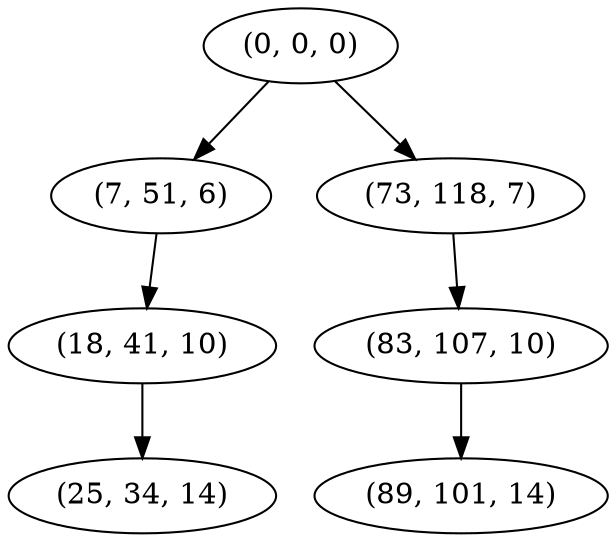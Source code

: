 digraph tree {
    "(0, 0, 0)";
    "(7, 51, 6)";
    "(18, 41, 10)";
    "(25, 34, 14)";
    "(73, 118, 7)";
    "(83, 107, 10)";
    "(89, 101, 14)";
    "(0, 0, 0)" -> "(7, 51, 6)";
    "(0, 0, 0)" -> "(73, 118, 7)";
    "(7, 51, 6)" -> "(18, 41, 10)";
    "(18, 41, 10)" -> "(25, 34, 14)";
    "(73, 118, 7)" -> "(83, 107, 10)";
    "(83, 107, 10)" -> "(89, 101, 14)";
}
